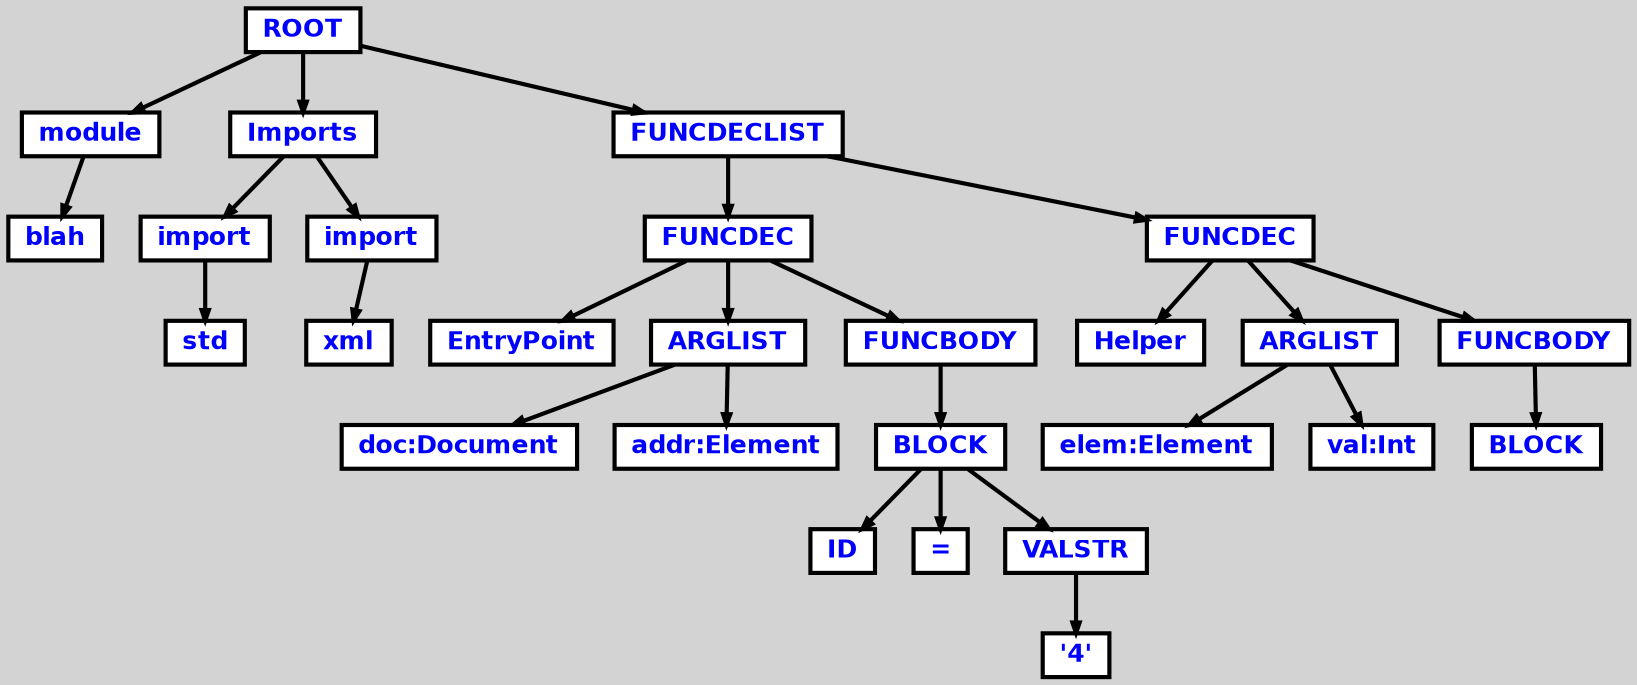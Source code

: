 digraph {

	ordering=out;
	ranksep=.4;
	bgcolor="lightgrey"; node [shape=box, fixedsize=false, fontsize=12, fontname="Helvetica-bold", fontcolor="blue"
		width=.25, height=.25, color="black", fillcolor="white", style="filled, solid, bold"];
	edge [arrowsize=.5, color="black", style="bold"]

  n0 [label="ROOT"];
  n1 [label="module"];
  n1 [label="module"];
  n2 [label="blah"];
  n3 [label="Imports"];
  n3 [label="Imports"];
  n4 [label="import"];
  n4 [label="import"];
  n5 [label="std"];
  n6 [label="import"];
  n6 [label="import"];
  n7 [label="xml"];
  n8 [label="FUNCDECLIST"];
  n8 [label="FUNCDECLIST"];
  n9 [label="FUNCDEC"];
  n9 [label="FUNCDEC"];
  n10 [label="EntryPoint"];
  n11 [label="ARGLIST"];
  n11 [label="ARGLIST"];
  n12 [label="doc:Document"];
  n13 [label="addr:Element"];
  n14 [label="FUNCBODY"];
  n14 [label="FUNCBODY"];
  n15 [label="BLOCK"];
  n15 [label="BLOCK"];
  n16 [label="ID"];
  n17 [label="="];
  n18 [label="VALSTR"];
  n18 [label="VALSTR"];
  n19 [label="'4'"];
  n20 [label="FUNCDEC"];
  n20 [label="FUNCDEC"];
  n21 [label="Helper"];
  n22 [label="ARGLIST"];
  n22 [label="ARGLIST"];
  n23 [label="elem:Element"];
  n24 [label="val:Int"];
  n25 [label="FUNCBODY"];
  n25 [label="FUNCBODY"];
  n26 [label="BLOCK"];

  n0 -> n1 // "ROOT" -> "module"
  n1 -> n2 // "module" -> "blah"
  n0 -> n3 // "ROOT" -> "Imports"
  n3 -> n4 // "Imports" -> "import"
  n4 -> n5 // "import" -> "std"
  n3 -> n6 // "Imports" -> "import"
  n6 -> n7 // "import" -> "xml"
  n0 -> n8 // "ROOT" -> "FUNCDECLIST"
  n8 -> n9 // "FUNCDECLIST" -> "FUNCDEC"
  n9 -> n10 // "FUNCDEC" -> "EntryPoint"
  n9 -> n11 // "FUNCDEC" -> "ARGLIST"
  n11 -> n12 // "ARGLIST" -> "doc:Document"
  n11 -> n13 // "ARGLIST" -> "addr:Element"
  n9 -> n14 // "FUNCDEC" -> "FUNCBODY"
  n14 -> n15 // "FUNCBODY" -> "BLOCK"
  n15 -> n16 // "BLOCK" -> "ID"
  n15 -> n17 // "BLOCK" -> "="
  n15 -> n18 // "BLOCK" -> "VALSTR"
  n18 -> n19 // "VALSTR" -> "'4'"
  n8 -> n20 // "FUNCDECLIST" -> "FUNCDEC"
  n20 -> n21 // "FUNCDEC" -> "Helper"
  n20 -> n22 // "FUNCDEC" -> "ARGLIST"
  n22 -> n23 // "ARGLIST" -> "elem:Element"
  n22 -> n24 // "ARGLIST" -> "val:Int"
  n20 -> n25 // "FUNCDEC" -> "FUNCBODY"
  n25 -> n26 // "FUNCBODY" -> "BLOCK"

}
